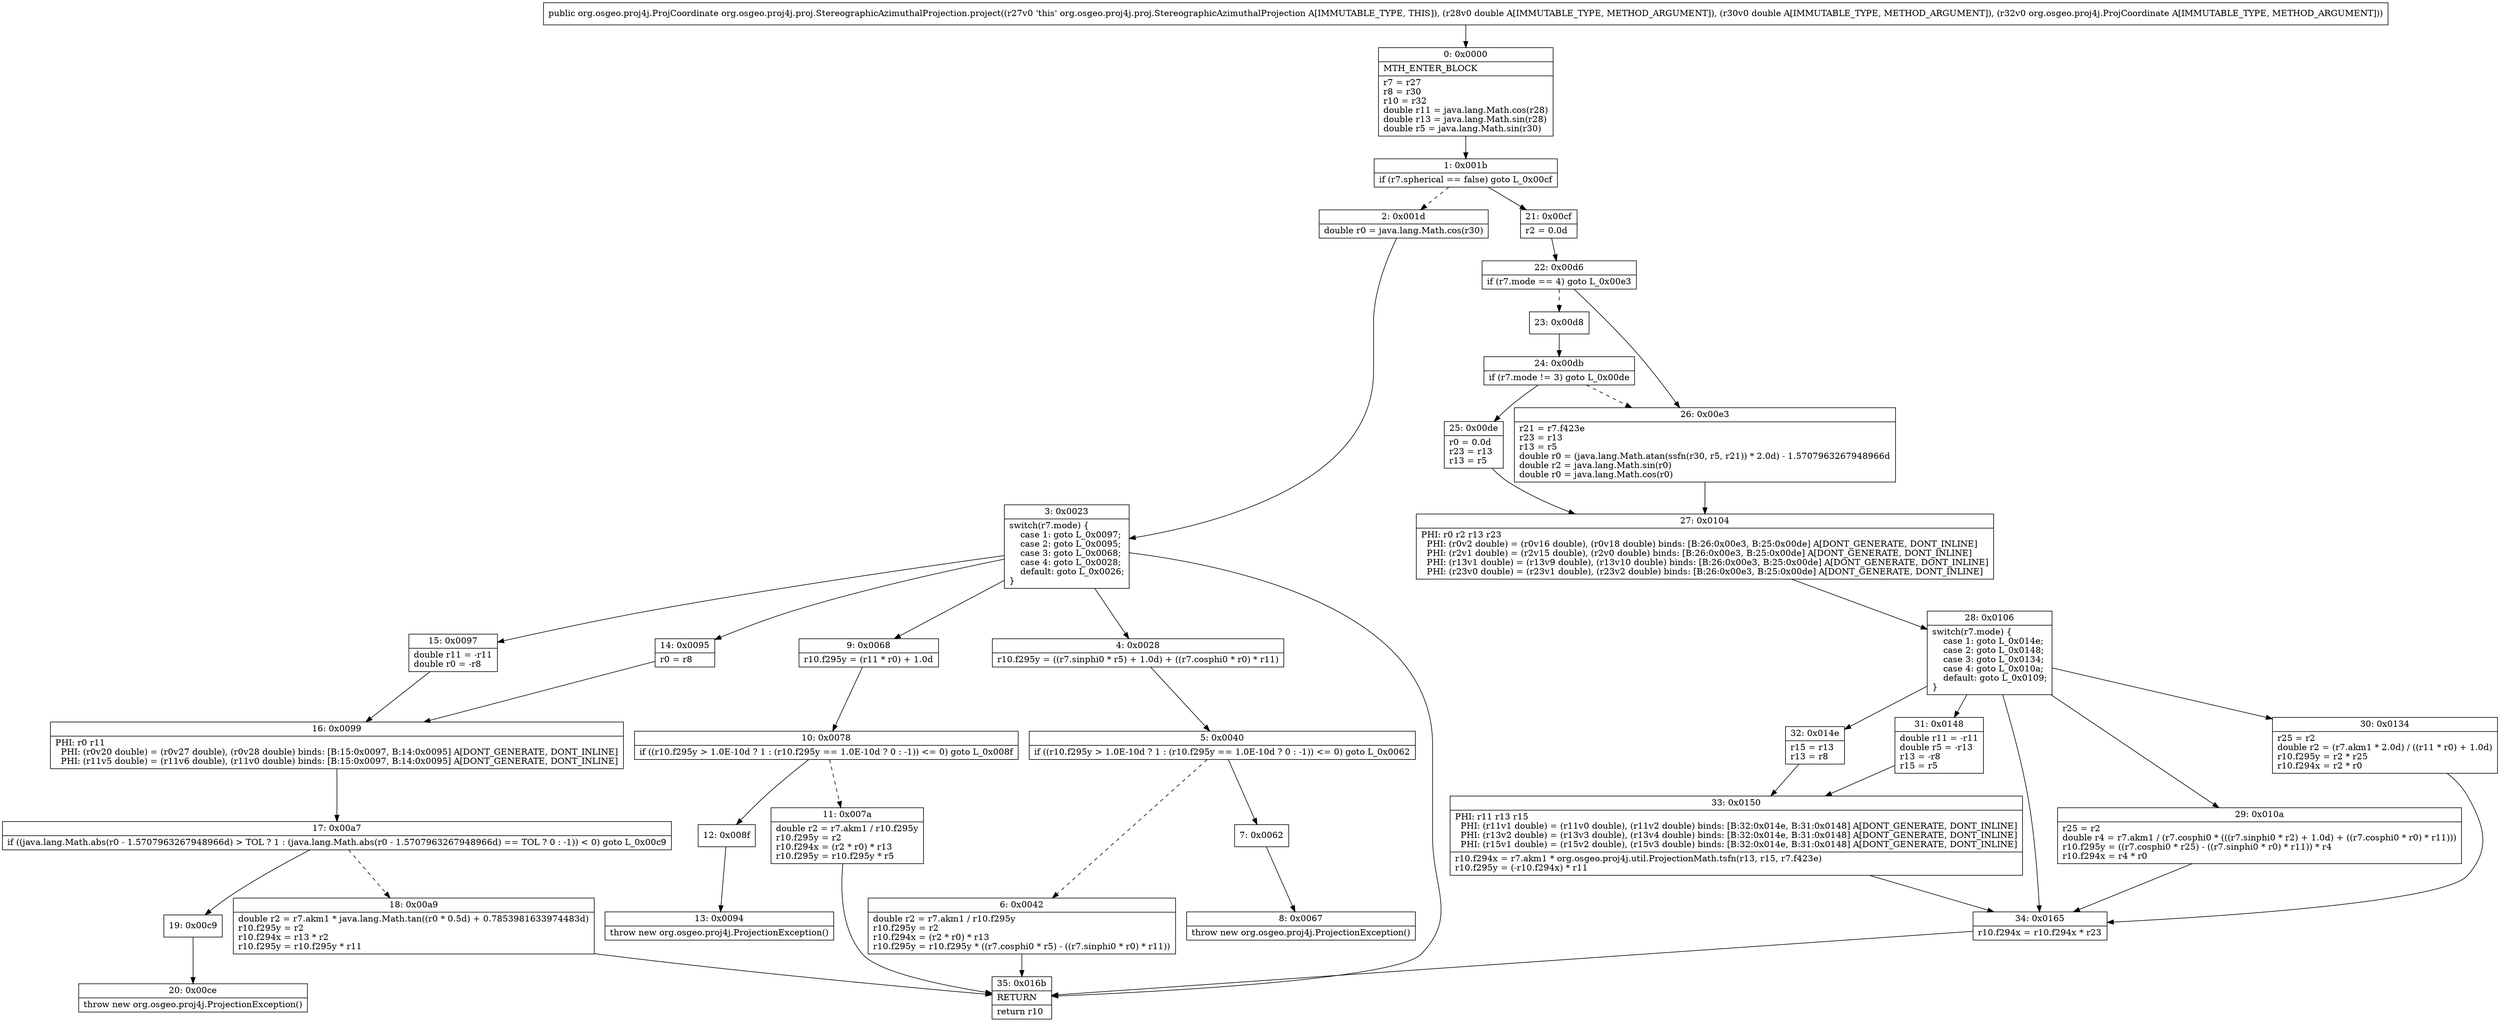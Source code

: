 digraph "CFG fororg.osgeo.proj4j.proj.StereographicAzimuthalProjection.project(DDLorg\/osgeo\/proj4j\/ProjCoordinate;)Lorg\/osgeo\/proj4j\/ProjCoordinate;" {
Node_0 [shape=record,label="{0\:\ 0x0000|MTH_ENTER_BLOCK\l|r7 = r27\lr8 = r30\lr10 = r32\ldouble r11 = java.lang.Math.cos(r28)\ldouble r13 = java.lang.Math.sin(r28)\ldouble r5 = java.lang.Math.sin(r30)\l}"];
Node_1 [shape=record,label="{1\:\ 0x001b|if (r7.spherical == false) goto L_0x00cf\l}"];
Node_2 [shape=record,label="{2\:\ 0x001d|double r0 = java.lang.Math.cos(r30)\l}"];
Node_3 [shape=record,label="{3\:\ 0x0023|switch(r7.mode) \{\l    case 1: goto L_0x0097;\l    case 2: goto L_0x0095;\l    case 3: goto L_0x0068;\l    case 4: goto L_0x0028;\l    default: goto L_0x0026;\l\}\l}"];
Node_4 [shape=record,label="{4\:\ 0x0028|r10.f295y = ((r7.sinphi0 * r5) + 1.0d) + ((r7.cosphi0 * r0) * r11)\l}"];
Node_5 [shape=record,label="{5\:\ 0x0040|if ((r10.f295y \> 1.0E\-10d ? 1 : (r10.f295y == 1.0E\-10d ? 0 : \-1)) \<= 0) goto L_0x0062\l}"];
Node_6 [shape=record,label="{6\:\ 0x0042|double r2 = r7.akm1 \/ r10.f295y\lr10.f295y = r2\lr10.f294x = (r2 * r0) * r13\lr10.f295y = r10.f295y * ((r7.cosphi0 * r5) \- ((r7.sinphi0 * r0) * r11))\l}"];
Node_7 [shape=record,label="{7\:\ 0x0062}"];
Node_8 [shape=record,label="{8\:\ 0x0067|throw new org.osgeo.proj4j.ProjectionException()\l}"];
Node_9 [shape=record,label="{9\:\ 0x0068|r10.f295y = (r11 * r0) + 1.0d\l}"];
Node_10 [shape=record,label="{10\:\ 0x0078|if ((r10.f295y \> 1.0E\-10d ? 1 : (r10.f295y == 1.0E\-10d ? 0 : \-1)) \<= 0) goto L_0x008f\l}"];
Node_11 [shape=record,label="{11\:\ 0x007a|double r2 = r7.akm1 \/ r10.f295y\lr10.f295y = r2\lr10.f294x = (r2 * r0) * r13\lr10.f295y = r10.f295y * r5\l}"];
Node_12 [shape=record,label="{12\:\ 0x008f}"];
Node_13 [shape=record,label="{13\:\ 0x0094|throw new org.osgeo.proj4j.ProjectionException()\l}"];
Node_14 [shape=record,label="{14\:\ 0x0095|r0 = r8\l}"];
Node_15 [shape=record,label="{15\:\ 0x0097|double r11 = \-r11\ldouble r0 = \-r8\l}"];
Node_16 [shape=record,label="{16\:\ 0x0099|PHI: r0 r11 \l  PHI: (r0v20 double) = (r0v27 double), (r0v28 double) binds: [B:15:0x0097, B:14:0x0095] A[DONT_GENERATE, DONT_INLINE]\l  PHI: (r11v5 double) = (r11v6 double), (r11v0 double) binds: [B:15:0x0097, B:14:0x0095] A[DONT_GENERATE, DONT_INLINE]\l}"];
Node_17 [shape=record,label="{17\:\ 0x00a7|if ((java.lang.Math.abs(r0 \- 1.5707963267948966d) \> TOL ? 1 : (java.lang.Math.abs(r0 \- 1.5707963267948966d) == TOL ? 0 : \-1)) \< 0) goto L_0x00c9\l}"];
Node_18 [shape=record,label="{18\:\ 0x00a9|double r2 = r7.akm1 * java.lang.Math.tan((r0 * 0.5d) + 0.7853981633974483d)\lr10.f295y = r2\lr10.f294x = r13 * r2\lr10.f295y = r10.f295y * r11\l}"];
Node_19 [shape=record,label="{19\:\ 0x00c9}"];
Node_20 [shape=record,label="{20\:\ 0x00ce|throw new org.osgeo.proj4j.ProjectionException()\l}"];
Node_21 [shape=record,label="{21\:\ 0x00cf|r2 = 0.0d\l}"];
Node_22 [shape=record,label="{22\:\ 0x00d6|if (r7.mode == 4) goto L_0x00e3\l}"];
Node_23 [shape=record,label="{23\:\ 0x00d8}"];
Node_24 [shape=record,label="{24\:\ 0x00db|if (r7.mode != 3) goto L_0x00de\l}"];
Node_25 [shape=record,label="{25\:\ 0x00de|r0 = 0.0d\lr23 = r13\lr13 = r5\l}"];
Node_26 [shape=record,label="{26\:\ 0x00e3|r21 = r7.f423e\lr23 = r13\lr13 = r5\ldouble r0 = (java.lang.Math.atan(ssfn(r30, r5, r21)) * 2.0d) \- 1.5707963267948966d\ldouble r2 = java.lang.Math.sin(r0)\ldouble r0 = java.lang.Math.cos(r0)\l}"];
Node_27 [shape=record,label="{27\:\ 0x0104|PHI: r0 r2 r13 r23 \l  PHI: (r0v2 double) = (r0v16 double), (r0v18 double) binds: [B:26:0x00e3, B:25:0x00de] A[DONT_GENERATE, DONT_INLINE]\l  PHI: (r2v1 double) = (r2v15 double), (r2v0 double) binds: [B:26:0x00e3, B:25:0x00de] A[DONT_GENERATE, DONT_INLINE]\l  PHI: (r13v1 double) = (r13v9 double), (r13v10 double) binds: [B:26:0x00e3, B:25:0x00de] A[DONT_GENERATE, DONT_INLINE]\l  PHI: (r23v0 double) = (r23v1 double), (r23v2 double) binds: [B:26:0x00e3, B:25:0x00de] A[DONT_GENERATE, DONT_INLINE]\l}"];
Node_28 [shape=record,label="{28\:\ 0x0106|switch(r7.mode) \{\l    case 1: goto L_0x014e;\l    case 2: goto L_0x0148;\l    case 3: goto L_0x0134;\l    case 4: goto L_0x010a;\l    default: goto L_0x0109;\l\}\l}"];
Node_29 [shape=record,label="{29\:\ 0x010a|r25 = r2\ldouble r4 = r7.akm1 \/ (r7.cosphi0 * (((r7.sinphi0 * r2) + 1.0d) + ((r7.cosphi0 * r0) * r11)))\lr10.f295y = ((r7.cosphi0 * r25) \- ((r7.sinphi0 * r0) * r11)) * r4\lr10.f294x = r4 * r0\l}"];
Node_30 [shape=record,label="{30\:\ 0x0134|r25 = r2\ldouble r2 = (r7.akm1 * 2.0d) \/ ((r11 * r0) + 1.0d)\lr10.f295y = r2 * r25\lr10.f294x = r2 * r0\l}"];
Node_31 [shape=record,label="{31\:\ 0x0148|double r11 = \-r11\ldouble r5 = \-r13\lr13 = \-r8\lr15 = r5\l}"];
Node_32 [shape=record,label="{32\:\ 0x014e|r15 = r13\lr13 = r8\l}"];
Node_33 [shape=record,label="{33\:\ 0x0150|PHI: r11 r13 r15 \l  PHI: (r11v1 double) = (r11v0 double), (r11v2 double) binds: [B:32:0x014e, B:31:0x0148] A[DONT_GENERATE, DONT_INLINE]\l  PHI: (r13v2 double) = (r13v3 double), (r13v4 double) binds: [B:32:0x014e, B:31:0x0148] A[DONT_GENERATE, DONT_INLINE]\l  PHI: (r15v1 double) = (r15v2 double), (r15v3 double) binds: [B:32:0x014e, B:31:0x0148] A[DONT_GENERATE, DONT_INLINE]\l|r10.f294x = r7.akm1 * org.osgeo.proj4j.util.ProjectionMath.tsfn(r13, r15, r7.f423e)\lr10.f295y = (\-r10.f294x) * r11\l}"];
Node_34 [shape=record,label="{34\:\ 0x0165|r10.f294x = r10.f294x * r23\l}"];
Node_35 [shape=record,label="{35\:\ 0x016b|RETURN\l|return r10\l}"];
MethodNode[shape=record,label="{public org.osgeo.proj4j.ProjCoordinate org.osgeo.proj4j.proj.StereographicAzimuthalProjection.project((r27v0 'this' org.osgeo.proj4j.proj.StereographicAzimuthalProjection A[IMMUTABLE_TYPE, THIS]), (r28v0 double A[IMMUTABLE_TYPE, METHOD_ARGUMENT]), (r30v0 double A[IMMUTABLE_TYPE, METHOD_ARGUMENT]), (r32v0 org.osgeo.proj4j.ProjCoordinate A[IMMUTABLE_TYPE, METHOD_ARGUMENT])) }"];
MethodNode -> Node_0;
Node_0 -> Node_1;
Node_1 -> Node_2[style=dashed];
Node_1 -> Node_21;
Node_2 -> Node_3;
Node_3 -> Node_4;
Node_3 -> Node_9;
Node_3 -> Node_14;
Node_3 -> Node_15;
Node_3 -> Node_35;
Node_4 -> Node_5;
Node_5 -> Node_6[style=dashed];
Node_5 -> Node_7;
Node_6 -> Node_35;
Node_7 -> Node_8;
Node_9 -> Node_10;
Node_10 -> Node_11[style=dashed];
Node_10 -> Node_12;
Node_11 -> Node_35;
Node_12 -> Node_13;
Node_14 -> Node_16;
Node_15 -> Node_16;
Node_16 -> Node_17;
Node_17 -> Node_18[style=dashed];
Node_17 -> Node_19;
Node_18 -> Node_35;
Node_19 -> Node_20;
Node_21 -> Node_22;
Node_22 -> Node_23[style=dashed];
Node_22 -> Node_26;
Node_23 -> Node_24;
Node_24 -> Node_25;
Node_24 -> Node_26[style=dashed];
Node_25 -> Node_27;
Node_26 -> Node_27;
Node_27 -> Node_28;
Node_28 -> Node_29;
Node_28 -> Node_30;
Node_28 -> Node_31;
Node_28 -> Node_32;
Node_28 -> Node_34;
Node_29 -> Node_34;
Node_30 -> Node_34;
Node_31 -> Node_33;
Node_32 -> Node_33;
Node_33 -> Node_34;
Node_34 -> Node_35;
}

